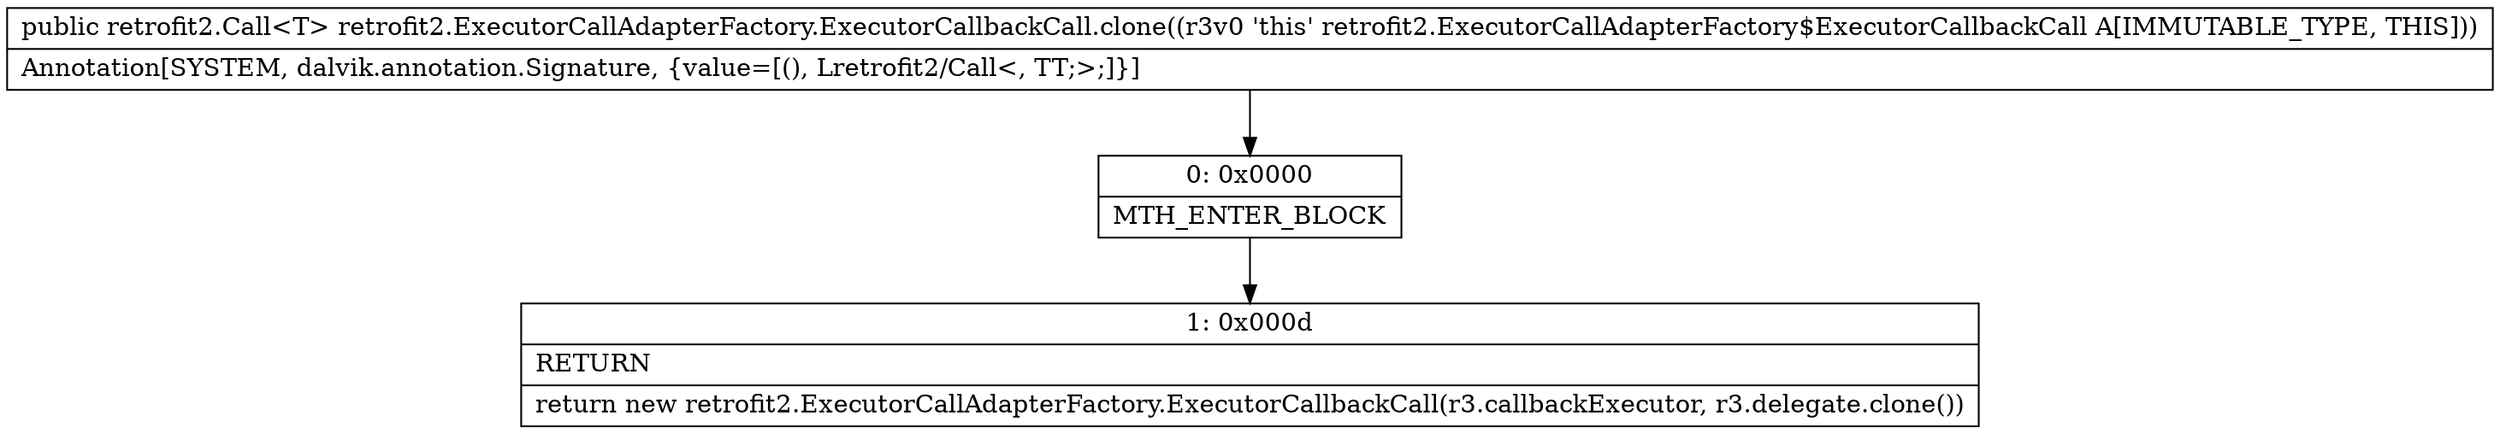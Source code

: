 digraph "CFG forretrofit2.ExecutorCallAdapterFactory.ExecutorCallbackCall.clone()Lretrofit2\/Call;" {
Node_0 [shape=record,label="{0\:\ 0x0000|MTH_ENTER_BLOCK\l}"];
Node_1 [shape=record,label="{1\:\ 0x000d|RETURN\l|return new retrofit2.ExecutorCallAdapterFactory.ExecutorCallbackCall(r3.callbackExecutor, r3.delegate.clone())\l}"];
MethodNode[shape=record,label="{public retrofit2.Call\<T\> retrofit2.ExecutorCallAdapterFactory.ExecutorCallbackCall.clone((r3v0 'this' retrofit2.ExecutorCallAdapterFactory$ExecutorCallbackCall A[IMMUTABLE_TYPE, THIS]))  | Annotation[SYSTEM, dalvik.annotation.Signature, \{value=[(), Lretrofit2\/Call\<, TT;\>;]\}]\l}"];
MethodNode -> Node_0;
Node_0 -> Node_1;
}

